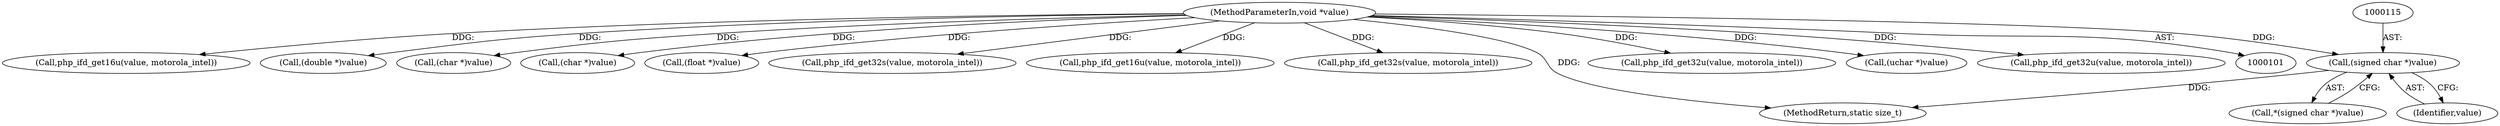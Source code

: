 digraph "0_php-src_1cda0d7c2ffb62d8331c64e703131d9cabdc03ea@pointer" {
"1000114" [label="(Call,(signed char *)value)"];
"1000102" [label="(MethodParameterIn,void *value)"];
"1000185" [label="(Call,php_ifd_get16u(value, motorola_intel))"];
"1000102" [label="(MethodParameterIn,void *value)"];
"1000206" [label="(Call,(double *)value)"];
"1000114" [label="(Call,(signed char *)value)"];
"1000139" [label="(Call,(char *)value)"];
"1000164" [label="(Call,(char *)value)"];
"1000198" [label="(Call,(float *)value)"];
"1000190" [label="(Call,php_ifd_get32s(value, motorola_intel))"];
"1000125" [label="(Call,php_ifd_get16u(value, motorola_intel))"];
"1000179" [label="(Call,php_ifd_get32s(value, motorola_intel))"];
"1000116" [label="(Identifier,value)"];
"1000113" [label="(Call,*(signed char *)value)"];
"1000211" [label="(MethodReturn,static size_t)"];
"1000130" [label="(Call,php_ifd_get32u(value, motorola_intel))"];
"1000120" [label="(Call,(uchar *)value)"];
"1000154" [label="(Call,php_ifd_get32u(value, motorola_intel))"];
"1000114" -> "1000113"  [label="AST: "];
"1000114" -> "1000116"  [label="CFG: "];
"1000115" -> "1000114"  [label="AST: "];
"1000116" -> "1000114"  [label="AST: "];
"1000113" -> "1000114"  [label="CFG: "];
"1000114" -> "1000211"  [label="DDG: "];
"1000102" -> "1000114"  [label="DDG: "];
"1000102" -> "1000101"  [label="AST: "];
"1000102" -> "1000211"  [label="DDG: "];
"1000102" -> "1000120"  [label="DDG: "];
"1000102" -> "1000125"  [label="DDG: "];
"1000102" -> "1000130"  [label="DDG: "];
"1000102" -> "1000139"  [label="DDG: "];
"1000102" -> "1000154"  [label="DDG: "];
"1000102" -> "1000164"  [label="DDG: "];
"1000102" -> "1000179"  [label="DDG: "];
"1000102" -> "1000185"  [label="DDG: "];
"1000102" -> "1000190"  [label="DDG: "];
"1000102" -> "1000198"  [label="DDG: "];
"1000102" -> "1000206"  [label="DDG: "];
}
